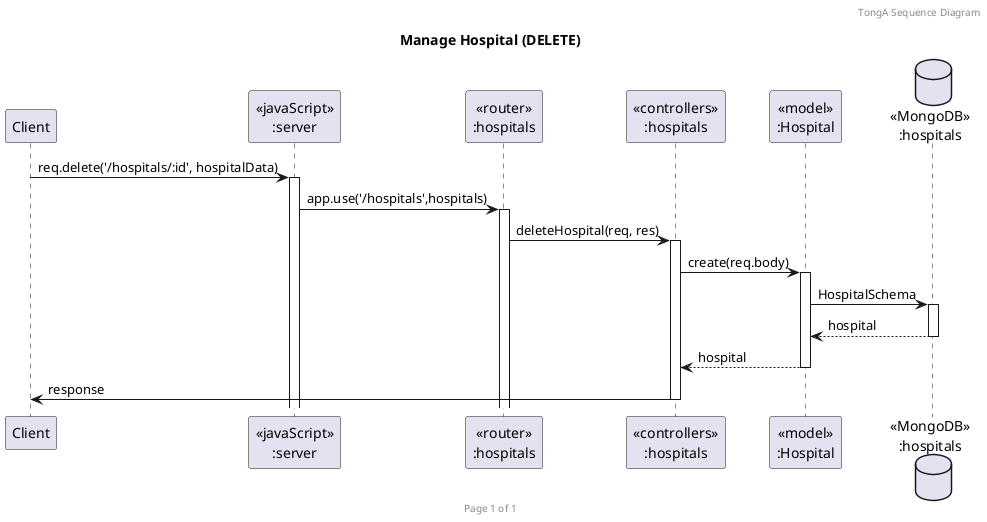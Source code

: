 @startuml Manage Hospital (DELETE)

header TongA Sequence Diagram
footer Page %page% of %lastpage%
title "Manage Hospital (DELETE)"

participant "Client" as client
participant "<<javaScript>>\n:server" as server
participant "<<router>>\n:hospitals" as routerHospitals
participant "<<controllers>>\n:hospitals" as controllersHospitals
participant "<<model>>\n:Hospital" as modelHospital
database "<<MongoDB>>\n:hospitals" as HospitalsDatabase

client->server ++:req.delete('/hospitals/:id', hospitalData)
server->routerHospitals ++:app.use('/hospitals',hospitals)
routerHospitals -> controllersHospitals ++:deleteHospital(req, res)
controllersHospitals->modelHospital ++:create(req.body)
modelHospital ->HospitalsDatabase ++: HospitalSchema
HospitalsDatabase --> modelHospital --: hospital
controllersHospitals <-- modelHospital --:hospital
controllersHospitals->client --:response

@enduml
